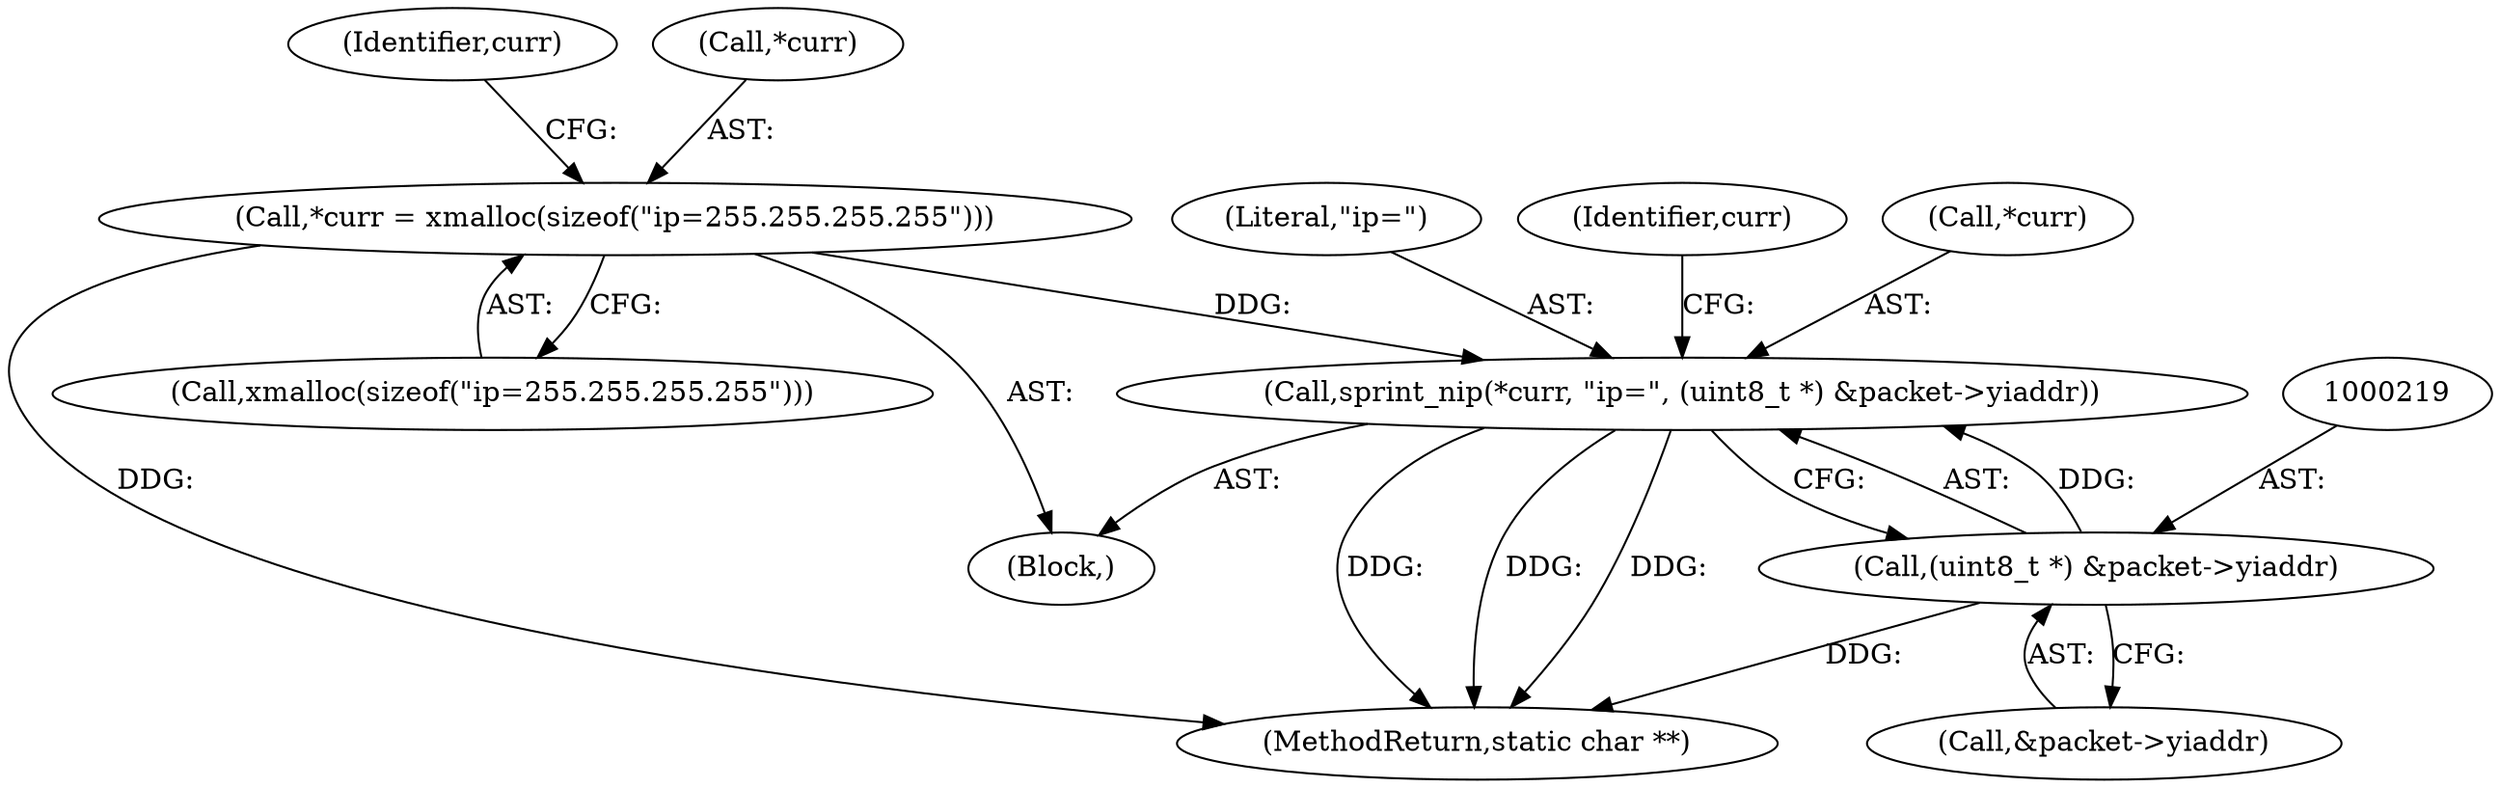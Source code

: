 digraph "0_busybox_74d9f1ba37010face4bd1449df4d60dd84450b06_0@pointer" {
"1000214" [label="(Call,sprint_nip(*curr, \"ip=\", (uint8_t *) &packet->yiaddr))"];
"1000208" [label="(Call,*curr = xmalloc(sizeof(\"ip=255.255.255.255\")))"];
"1000218" [label="(Call,(uint8_t *) &packet->yiaddr)"];
"1000208" [label="(Call,*curr = xmalloc(sizeof(\"ip=255.255.255.255\")))"];
"1000117" [label="(Block,)"];
"1000217" [label="(Literal,\"ip=\")"];
"1000218" [label="(Call,(uint8_t *) &packet->yiaddr)"];
"1000227" [label="(Identifier,curr)"];
"1000220" [label="(Call,&packet->yiaddr)"];
"1000214" [label="(Call,sprint_nip(*curr, \"ip=\", (uint8_t *) &packet->yiaddr))"];
"1000215" [label="(Call,*curr)"];
"1000211" [label="(Call,xmalloc(sizeof(\"ip=255.255.255.255\")))"];
"1000216" [label="(Identifier,curr)"];
"1000209" [label="(Call,*curr)"];
"1000470" [label="(MethodReturn,static char **)"];
"1000214" -> "1000117"  [label="AST: "];
"1000214" -> "1000218"  [label="CFG: "];
"1000215" -> "1000214"  [label="AST: "];
"1000217" -> "1000214"  [label="AST: "];
"1000218" -> "1000214"  [label="AST: "];
"1000227" -> "1000214"  [label="CFG: "];
"1000214" -> "1000470"  [label="DDG: "];
"1000214" -> "1000470"  [label="DDG: "];
"1000214" -> "1000470"  [label="DDG: "];
"1000208" -> "1000214"  [label="DDG: "];
"1000218" -> "1000214"  [label="DDG: "];
"1000208" -> "1000117"  [label="AST: "];
"1000208" -> "1000211"  [label="CFG: "];
"1000209" -> "1000208"  [label="AST: "];
"1000211" -> "1000208"  [label="AST: "];
"1000216" -> "1000208"  [label="CFG: "];
"1000208" -> "1000470"  [label="DDG: "];
"1000218" -> "1000220"  [label="CFG: "];
"1000219" -> "1000218"  [label="AST: "];
"1000220" -> "1000218"  [label="AST: "];
"1000218" -> "1000470"  [label="DDG: "];
}
